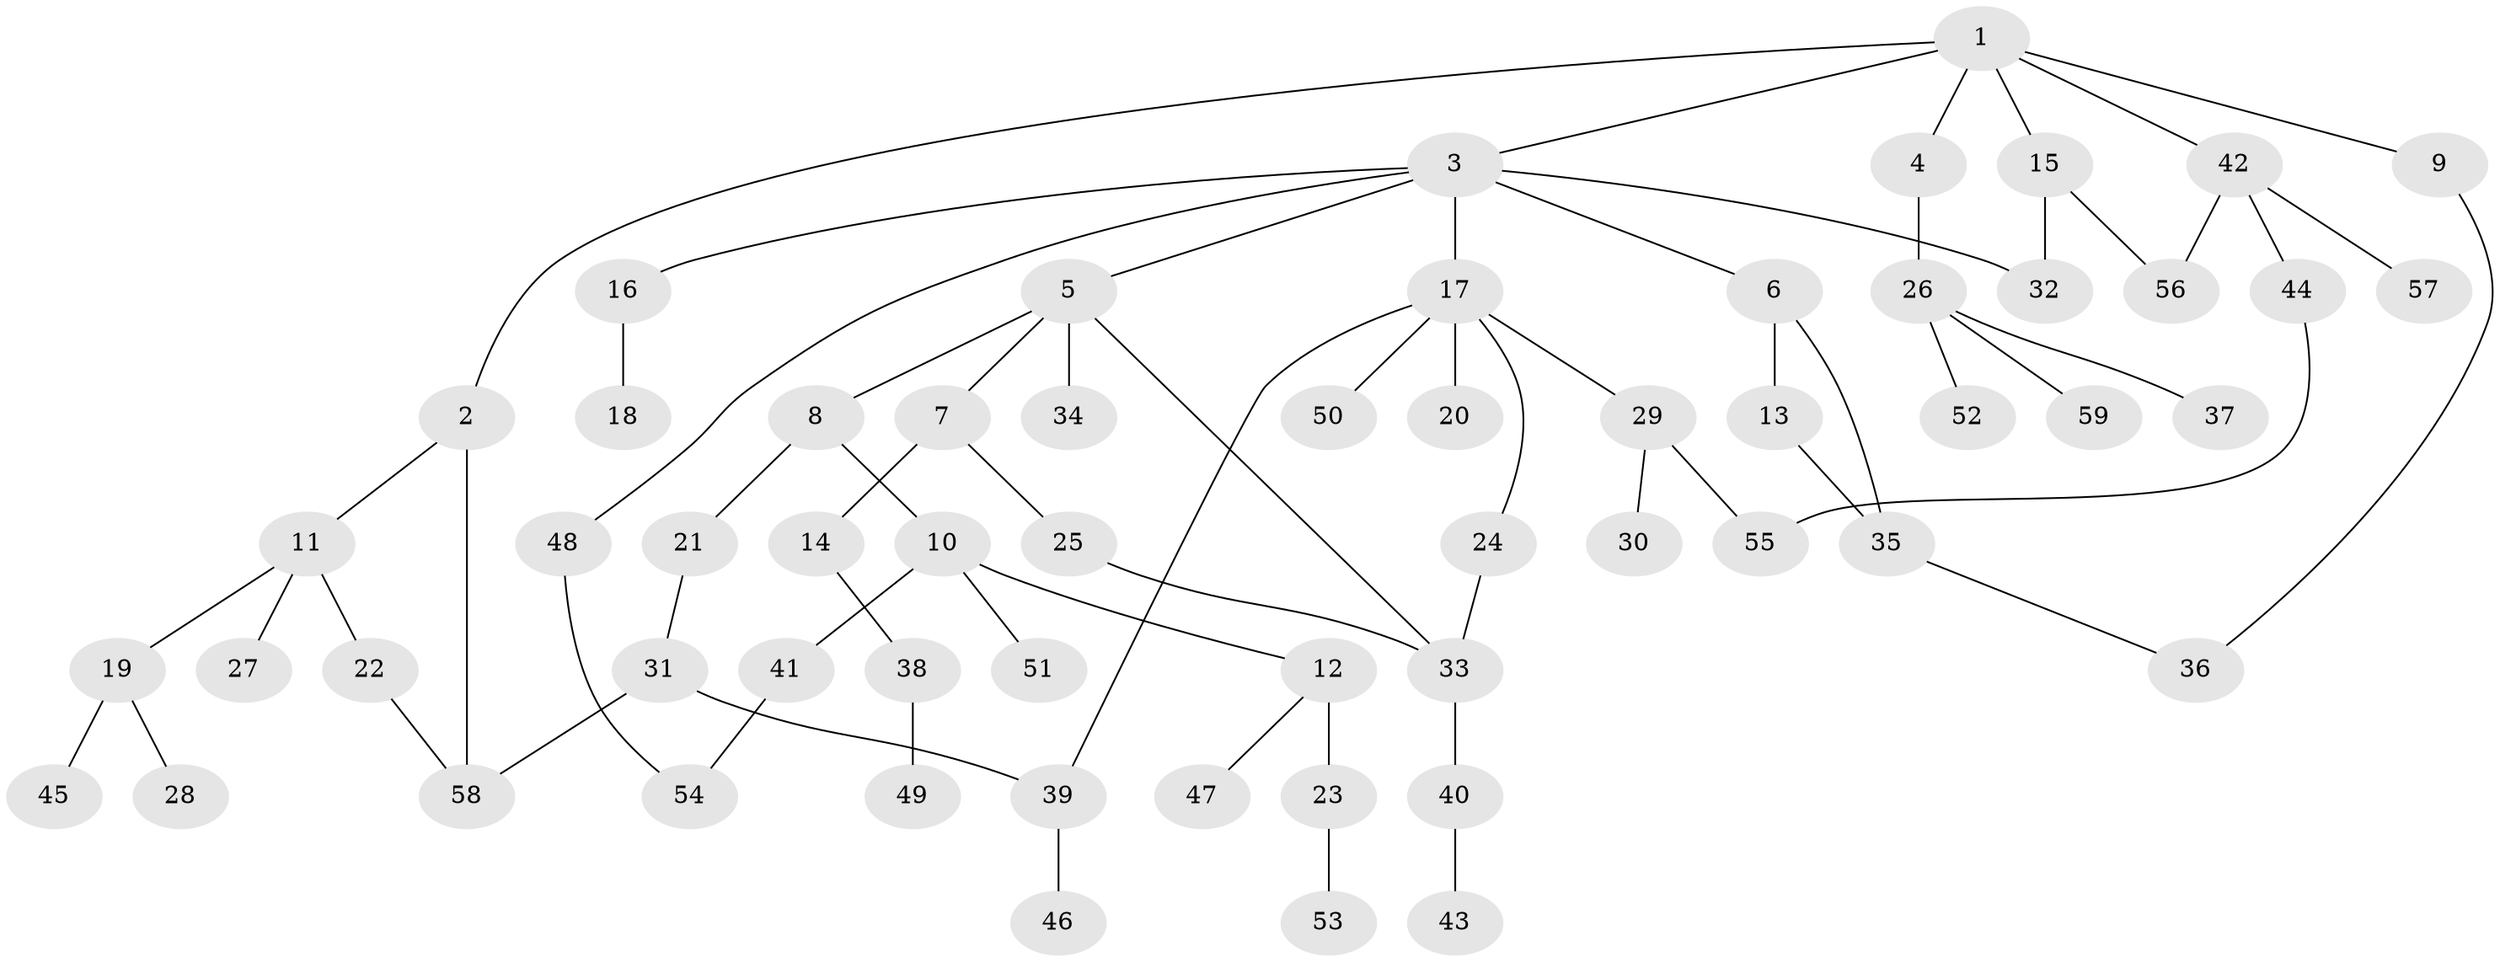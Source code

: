 // coarse degree distribution, {2: 0.3333333333333333, 3: 0.25, 6: 0.041666666666666664, 5: 0.041666666666666664, 1: 0.25, 7: 0.041666666666666664, 4: 0.041666666666666664}
// Generated by graph-tools (version 1.1) at 2025/36/03/04/25 23:36:02]
// undirected, 59 vertices, 69 edges
graph export_dot {
  node [color=gray90,style=filled];
  1;
  2;
  3;
  4;
  5;
  6;
  7;
  8;
  9;
  10;
  11;
  12;
  13;
  14;
  15;
  16;
  17;
  18;
  19;
  20;
  21;
  22;
  23;
  24;
  25;
  26;
  27;
  28;
  29;
  30;
  31;
  32;
  33;
  34;
  35;
  36;
  37;
  38;
  39;
  40;
  41;
  42;
  43;
  44;
  45;
  46;
  47;
  48;
  49;
  50;
  51;
  52;
  53;
  54;
  55;
  56;
  57;
  58;
  59;
  1 -- 2;
  1 -- 3;
  1 -- 4;
  1 -- 9;
  1 -- 15;
  1 -- 42;
  2 -- 11;
  2 -- 58;
  3 -- 5;
  3 -- 6;
  3 -- 16;
  3 -- 17;
  3 -- 32;
  3 -- 48;
  4 -- 26;
  5 -- 7;
  5 -- 8;
  5 -- 34;
  5 -- 33;
  6 -- 13;
  6 -- 35;
  7 -- 14;
  7 -- 25;
  8 -- 10;
  8 -- 21;
  9 -- 36;
  10 -- 12;
  10 -- 41;
  10 -- 51;
  11 -- 19;
  11 -- 22;
  11 -- 27;
  12 -- 23;
  12 -- 47;
  13 -- 35;
  14 -- 38;
  15 -- 56;
  15 -- 32;
  16 -- 18;
  17 -- 20;
  17 -- 24;
  17 -- 29;
  17 -- 50;
  17 -- 39;
  19 -- 28;
  19 -- 45;
  21 -- 31;
  22 -- 58;
  23 -- 53;
  24 -- 33;
  25 -- 33;
  26 -- 37;
  26 -- 52;
  26 -- 59;
  29 -- 30;
  29 -- 55;
  31 -- 39;
  31 -- 58;
  33 -- 40;
  35 -- 36;
  38 -- 49;
  39 -- 46;
  40 -- 43;
  41 -- 54;
  42 -- 44;
  42 -- 57;
  42 -- 56;
  44 -- 55;
  48 -- 54;
}
